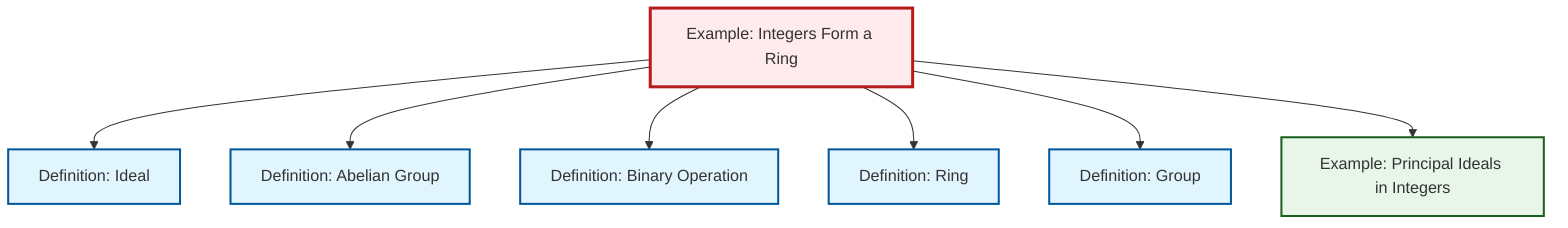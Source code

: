 graph TD
    classDef definition fill:#e1f5fe,stroke:#01579b,stroke-width:2px
    classDef theorem fill:#f3e5f5,stroke:#4a148c,stroke-width:2px
    classDef axiom fill:#fff3e0,stroke:#e65100,stroke-width:2px
    classDef example fill:#e8f5e9,stroke:#1b5e20,stroke-width:2px
    classDef current fill:#ffebee,stroke:#b71c1c,stroke-width:3px
    def-binary-operation["Definition: Binary Operation"]:::definition
    ex-principal-ideal["Example: Principal Ideals in Integers"]:::example
    def-ideal["Definition: Ideal"]:::definition
    ex-integers-ring["Example: Integers Form a Ring"]:::example
    def-ring["Definition: Ring"]:::definition
    def-group["Definition: Group"]:::definition
    def-abelian-group["Definition: Abelian Group"]:::definition
    ex-integers-ring --> def-ideal
    ex-integers-ring --> def-abelian-group
    ex-integers-ring --> def-binary-operation
    ex-integers-ring --> def-ring
    ex-integers-ring --> def-group
    ex-integers-ring --> ex-principal-ideal
    class ex-integers-ring current